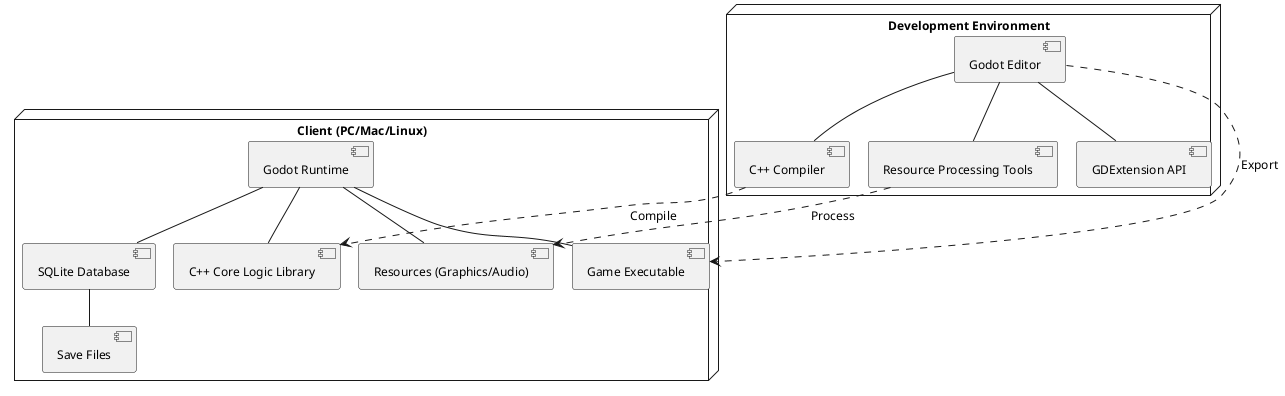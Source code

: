 @startuml
!pragma layout smetana
' Force plantuml to use internal layout engine

skinparam shadowing false
skinparam defaultFontName Arial
skinparam defaultFontSize 12

node "Client (PC/Mac/Linux)" {
    [Godot Runtime] as GR
    [C++ Core Logic Library] as CL
    [SQLite Database] as DB
    [Resources (Graphics/Audio)] as RS
    [Game Executable] as GE
    [Save Files] as SF
    
    GR -- CL
    GR -- DB
    GR -- RS
    GR -- GE
    DB -- SF
}

node "Development Environment" {
    [Godot Editor] as GED
    [C++ Compiler] as CC
    [GDExtension API] as GDAPI
    [Resource Processing Tools] as RPT
    
    GED -- CC
    GED -- GDAPI
    GED -- RPT
}

GED ..> GE : "Export"
CC ..> CL : "Compile"
RPT ..> RS : "Process"
@enduml
